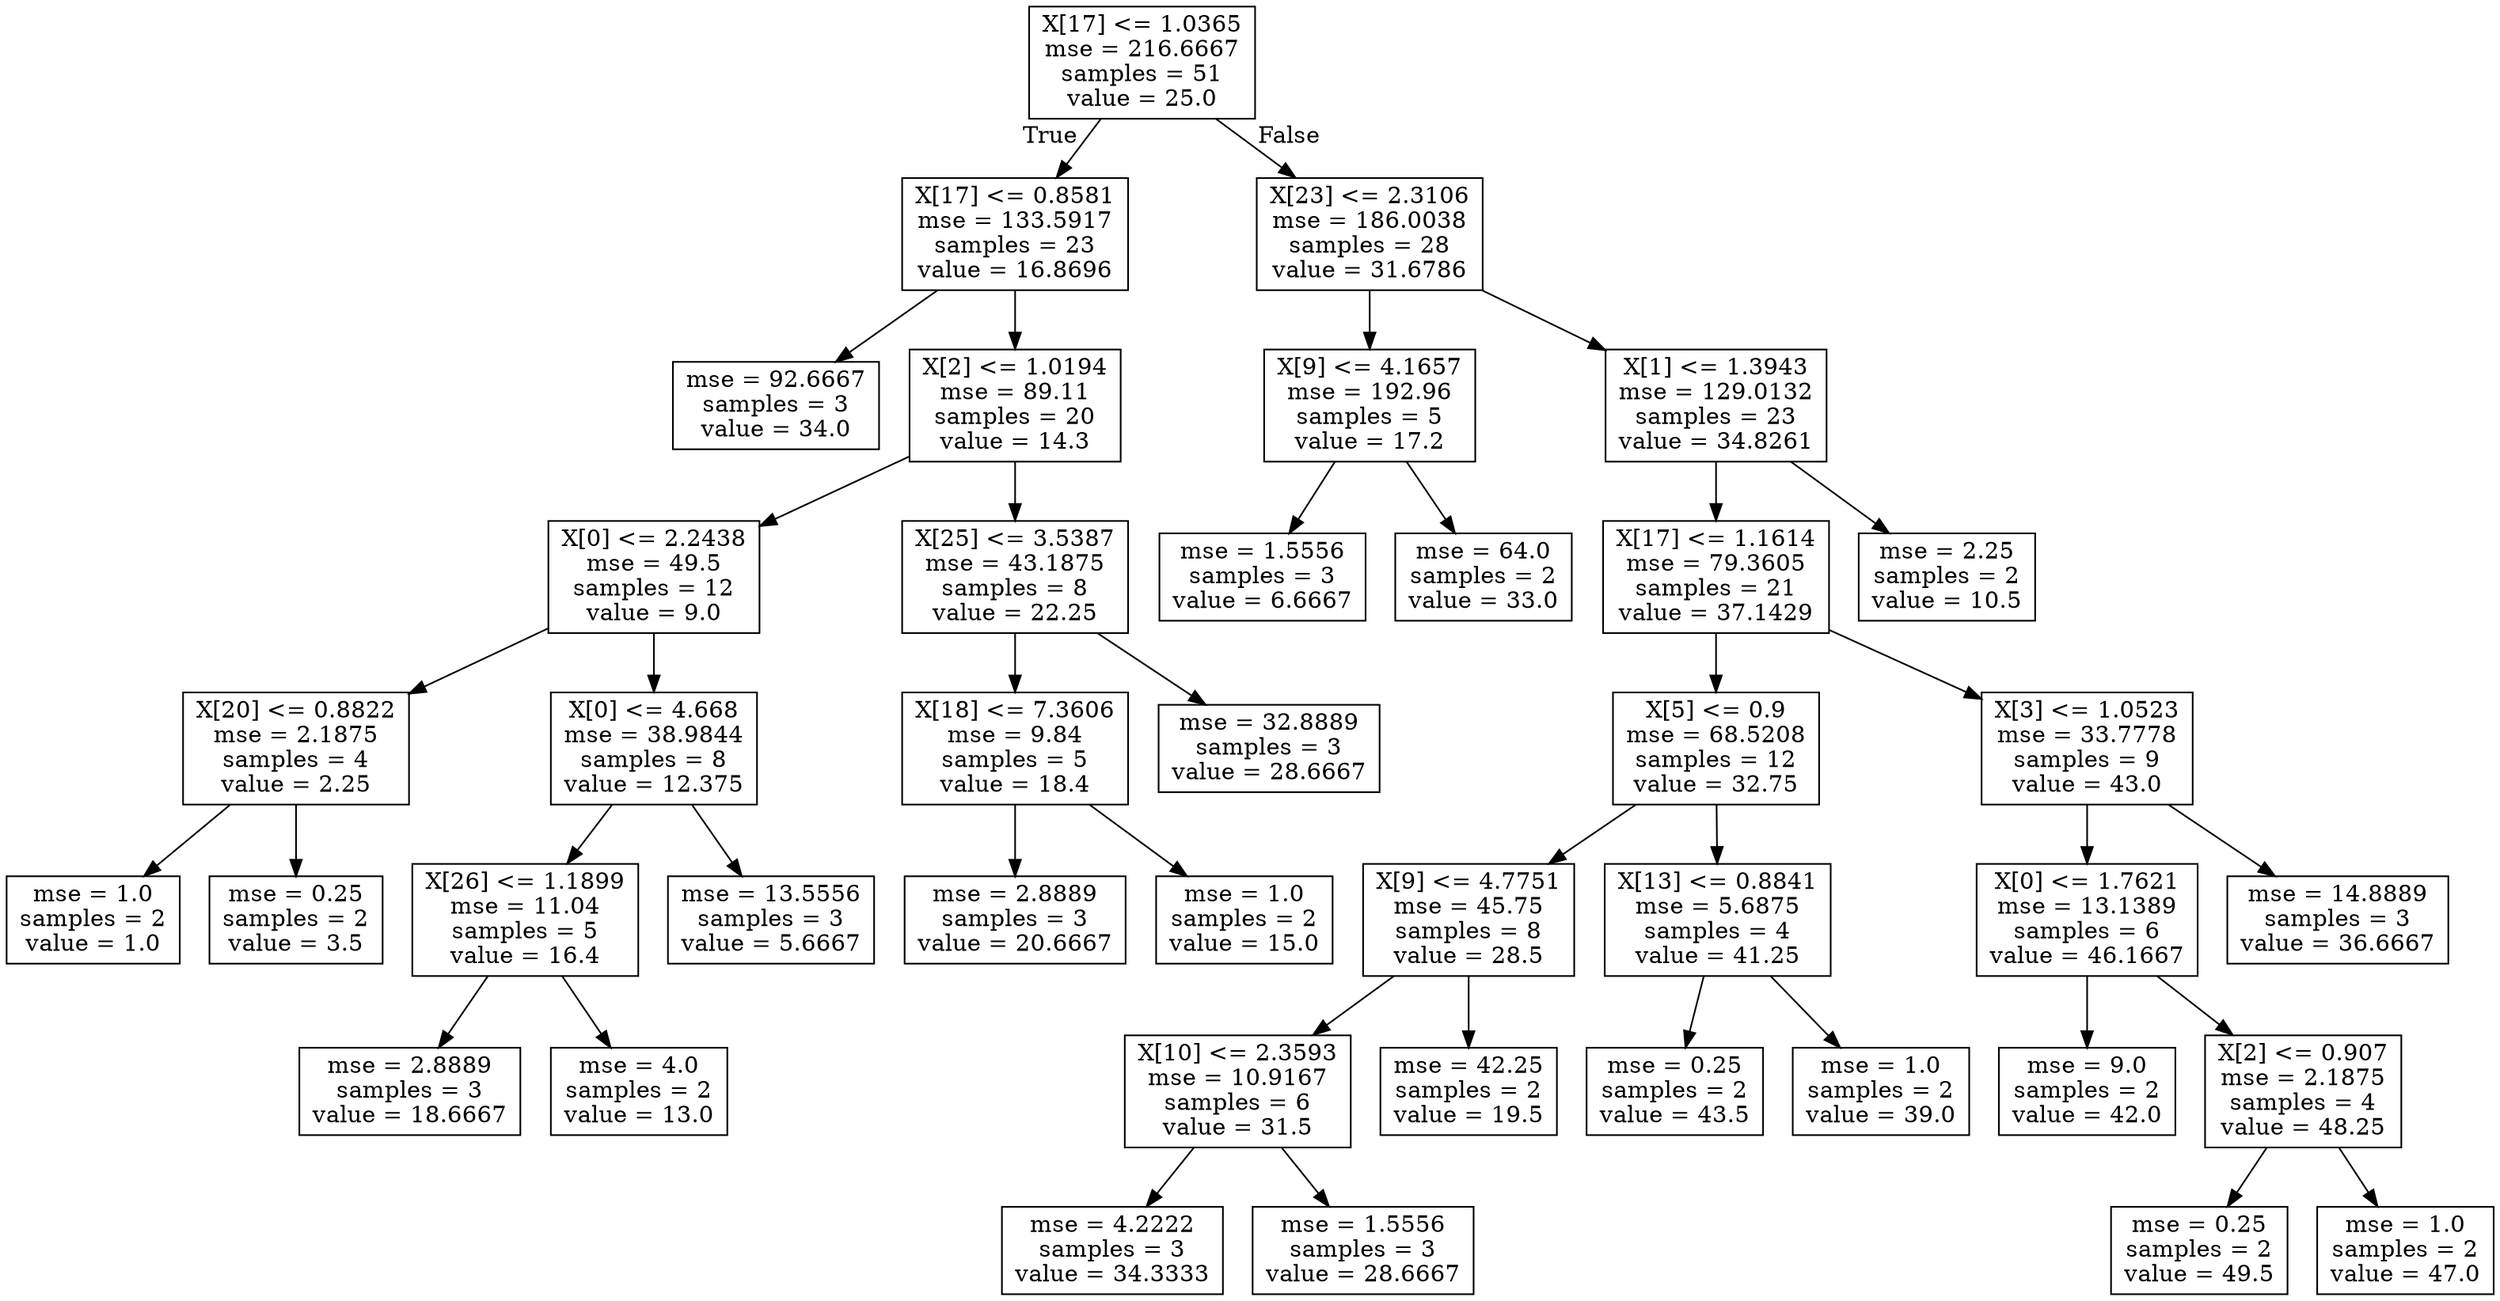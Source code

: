 digraph Tree {
node [shape=box] ;
0 [label="X[17] <= 1.0365\nmse = 216.6667\nsamples = 51\nvalue = 25.0"] ;
1 [label="X[17] <= 0.8581\nmse = 133.5917\nsamples = 23\nvalue = 16.8696"] ;
0 -> 1 [labeldistance=2.5, labelangle=45, headlabel="True"] ;
2 [label="mse = 92.6667\nsamples = 3\nvalue = 34.0"] ;
1 -> 2 ;
3 [label="X[2] <= 1.0194\nmse = 89.11\nsamples = 20\nvalue = 14.3"] ;
1 -> 3 ;
4 [label="X[0] <= 2.2438\nmse = 49.5\nsamples = 12\nvalue = 9.0"] ;
3 -> 4 ;
5 [label="X[20] <= 0.8822\nmse = 2.1875\nsamples = 4\nvalue = 2.25"] ;
4 -> 5 ;
6 [label="mse = 1.0\nsamples = 2\nvalue = 1.0"] ;
5 -> 6 ;
7 [label="mse = 0.25\nsamples = 2\nvalue = 3.5"] ;
5 -> 7 ;
8 [label="X[0] <= 4.668\nmse = 38.9844\nsamples = 8\nvalue = 12.375"] ;
4 -> 8 ;
9 [label="X[26] <= 1.1899\nmse = 11.04\nsamples = 5\nvalue = 16.4"] ;
8 -> 9 ;
10 [label="mse = 2.8889\nsamples = 3\nvalue = 18.6667"] ;
9 -> 10 ;
11 [label="mse = 4.0\nsamples = 2\nvalue = 13.0"] ;
9 -> 11 ;
12 [label="mse = 13.5556\nsamples = 3\nvalue = 5.6667"] ;
8 -> 12 ;
13 [label="X[25] <= 3.5387\nmse = 43.1875\nsamples = 8\nvalue = 22.25"] ;
3 -> 13 ;
14 [label="X[18] <= 7.3606\nmse = 9.84\nsamples = 5\nvalue = 18.4"] ;
13 -> 14 ;
15 [label="mse = 2.8889\nsamples = 3\nvalue = 20.6667"] ;
14 -> 15 ;
16 [label="mse = 1.0\nsamples = 2\nvalue = 15.0"] ;
14 -> 16 ;
17 [label="mse = 32.8889\nsamples = 3\nvalue = 28.6667"] ;
13 -> 17 ;
18 [label="X[23] <= 2.3106\nmse = 186.0038\nsamples = 28\nvalue = 31.6786"] ;
0 -> 18 [labeldistance=2.5, labelangle=-45, headlabel="False"] ;
19 [label="X[9] <= 4.1657\nmse = 192.96\nsamples = 5\nvalue = 17.2"] ;
18 -> 19 ;
20 [label="mse = 1.5556\nsamples = 3\nvalue = 6.6667"] ;
19 -> 20 ;
21 [label="mse = 64.0\nsamples = 2\nvalue = 33.0"] ;
19 -> 21 ;
22 [label="X[1] <= 1.3943\nmse = 129.0132\nsamples = 23\nvalue = 34.8261"] ;
18 -> 22 ;
23 [label="X[17] <= 1.1614\nmse = 79.3605\nsamples = 21\nvalue = 37.1429"] ;
22 -> 23 ;
24 [label="X[5] <= 0.9\nmse = 68.5208\nsamples = 12\nvalue = 32.75"] ;
23 -> 24 ;
25 [label="X[9] <= 4.7751\nmse = 45.75\nsamples = 8\nvalue = 28.5"] ;
24 -> 25 ;
26 [label="X[10] <= 2.3593\nmse = 10.9167\nsamples = 6\nvalue = 31.5"] ;
25 -> 26 ;
27 [label="mse = 4.2222\nsamples = 3\nvalue = 34.3333"] ;
26 -> 27 ;
28 [label="mse = 1.5556\nsamples = 3\nvalue = 28.6667"] ;
26 -> 28 ;
29 [label="mse = 42.25\nsamples = 2\nvalue = 19.5"] ;
25 -> 29 ;
30 [label="X[13] <= 0.8841\nmse = 5.6875\nsamples = 4\nvalue = 41.25"] ;
24 -> 30 ;
31 [label="mse = 0.25\nsamples = 2\nvalue = 43.5"] ;
30 -> 31 ;
32 [label="mse = 1.0\nsamples = 2\nvalue = 39.0"] ;
30 -> 32 ;
33 [label="X[3] <= 1.0523\nmse = 33.7778\nsamples = 9\nvalue = 43.0"] ;
23 -> 33 ;
34 [label="X[0] <= 1.7621\nmse = 13.1389\nsamples = 6\nvalue = 46.1667"] ;
33 -> 34 ;
35 [label="mse = 9.0\nsamples = 2\nvalue = 42.0"] ;
34 -> 35 ;
36 [label="X[2] <= 0.907\nmse = 2.1875\nsamples = 4\nvalue = 48.25"] ;
34 -> 36 ;
37 [label="mse = 0.25\nsamples = 2\nvalue = 49.5"] ;
36 -> 37 ;
38 [label="mse = 1.0\nsamples = 2\nvalue = 47.0"] ;
36 -> 38 ;
39 [label="mse = 14.8889\nsamples = 3\nvalue = 36.6667"] ;
33 -> 39 ;
40 [label="mse = 2.25\nsamples = 2\nvalue = 10.5"] ;
22 -> 40 ;
}